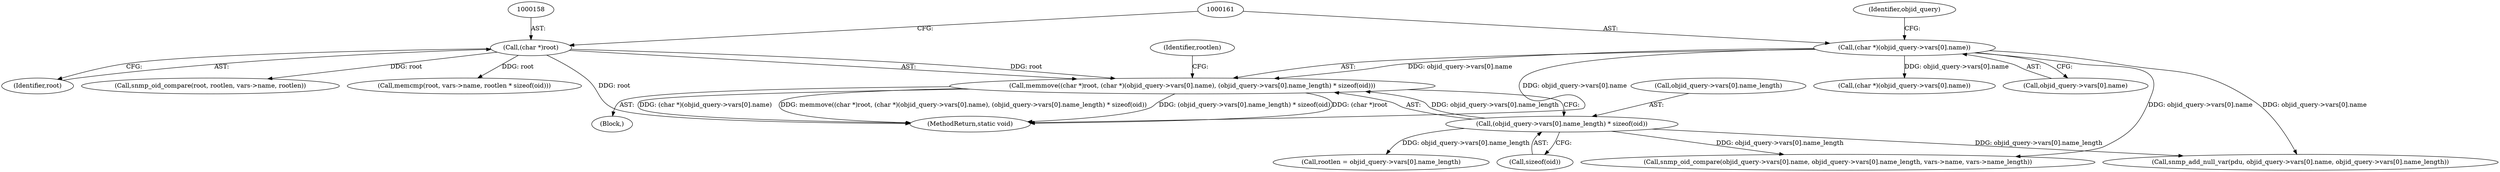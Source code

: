 digraph "0_php_cab1c3b3708eead315e033359d07049b23b147a3_5@API" {
"1000156" [label="(Call,memmove((char *)root, (char *)(objid_query->vars[0].name), (objid_query->vars[0].name_length) * sizeof(oid)))"];
"1000157" [label="(Call,(char *)root)"];
"1000160" [label="(Call,(char *)(objid_query->vars[0].name))"];
"1000169" [label="(Call,(objid_query->vars[0].name_length) * sizeof(oid))"];
"1000893" [label="(Call,(char *)(objid_query->vars[0].name))"];
"1000854" [label="(Call,snmp_oid_compare(objid_query->vars[0].name, objid_query->vars[0].name_length, vars->name, vars->name_length))"];
"1000155" [label="(Block,)"];
"1000177" [label="(Call,sizeof(oid))"];
"1000160" [label="(Call,(char *)(objid_query->vars[0].name))"];
"1000157" [label="(Call,(char *)root)"];
"1000156" [label="(Call,memmove((char *)root, (char *)(objid_query->vars[0].name), (objid_query->vars[0].name_length) * sizeof(oid)))"];
"1000173" [label="(Identifier,objid_query)"];
"1000576" [label="(Call,memcmp(root, vars->name, rootlen * sizeof(oid)))"];
"1001158" [label="(MethodReturn,static void)"];
"1000179" [label="(Call,rootlen = objid_query->vars[0].name_length)"];
"1000169" [label="(Call,(objid_query->vars[0].name_length) * sizeof(oid))"];
"1000159" [label="(Identifier,root)"];
"1000162" [label="(Call,objid_query->vars[0].name)"];
"1000763" [label="(Call,snmp_oid_compare(root, rootlen, vars->name, rootlen))"];
"1000170" [label="(Call,objid_query->vars[0].name_length)"];
"1000268" [label="(Call,snmp_add_null_var(pdu, objid_query->vars[0].name, objid_query->vars[0].name_length))"];
"1000180" [label="(Identifier,rootlen)"];
"1000156" -> "1000155"  [label="AST: "];
"1000156" -> "1000169"  [label="CFG: "];
"1000157" -> "1000156"  [label="AST: "];
"1000160" -> "1000156"  [label="AST: "];
"1000169" -> "1000156"  [label="AST: "];
"1000180" -> "1000156"  [label="CFG: "];
"1000156" -> "1001158"  [label="DDG: (objid_query->vars[0].name_length) * sizeof(oid)"];
"1000156" -> "1001158"  [label="DDG: (char *)root"];
"1000156" -> "1001158"  [label="DDG: (char *)(objid_query->vars[0].name)"];
"1000156" -> "1001158"  [label="DDG: memmove((char *)root, (char *)(objid_query->vars[0].name), (objid_query->vars[0].name_length) * sizeof(oid))"];
"1000157" -> "1000156"  [label="DDG: root"];
"1000160" -> "1000156"  [label="DDG: objid_query->vars[0].name"];
"1000169" -> "1000156"  [label="DDG: objid_query->vars[0].name_length"];
"1000157" -> "1000159"  [label="CFG: "];
"1000158" -> "1000157"  [label="AST: "];
"1000159" -> "1000157"  [label="AST: "];
"1000161" -> "1000157"  [label="CFG: "];
"1000157" -> "1001158"  [label="DDG: root"];
"1000157" -> "1000576"  [label="DDG: root"];
"1000157" -> "1000763"  [label="DDG: root"];
"1000160" -> "1000162"  [label="CFG: "];
"1000161" -> "1000160"  [label="AST: "];
"1000162" -> "1000160"  [label="AST: "];
"1000173" -> "1000160"  [label="CFG: "];
"1000160" -> "1001158"  [label="DDG: objid_query->vars[0].name"];
"1000160" -> "1000268"  [label="DDG: objid_query->vars[0].name"];
"1000160" -> "1000854"  [label="DDG: objid_query->vars[0].name"];
"1000160" -> "1000893"  [label="DDG: objid_query->vars[0].name"];
"1000169" -> "1000177"  [label="CFG: "];
"1000170" -> "1000169"  [label="AST: "];
"1000177" -> "1000169"  [label="AST: "];
"1000169" -> "1000179"  [label="DDG: objid_query->vars[0].name_length"];
"1000169" -> "1000268"  [label="DDG: objid_query->vars[0].name_length"];
"1000169" -> "1000854"  [label="DDG: objid_query->vars[0].name_length"];
}
